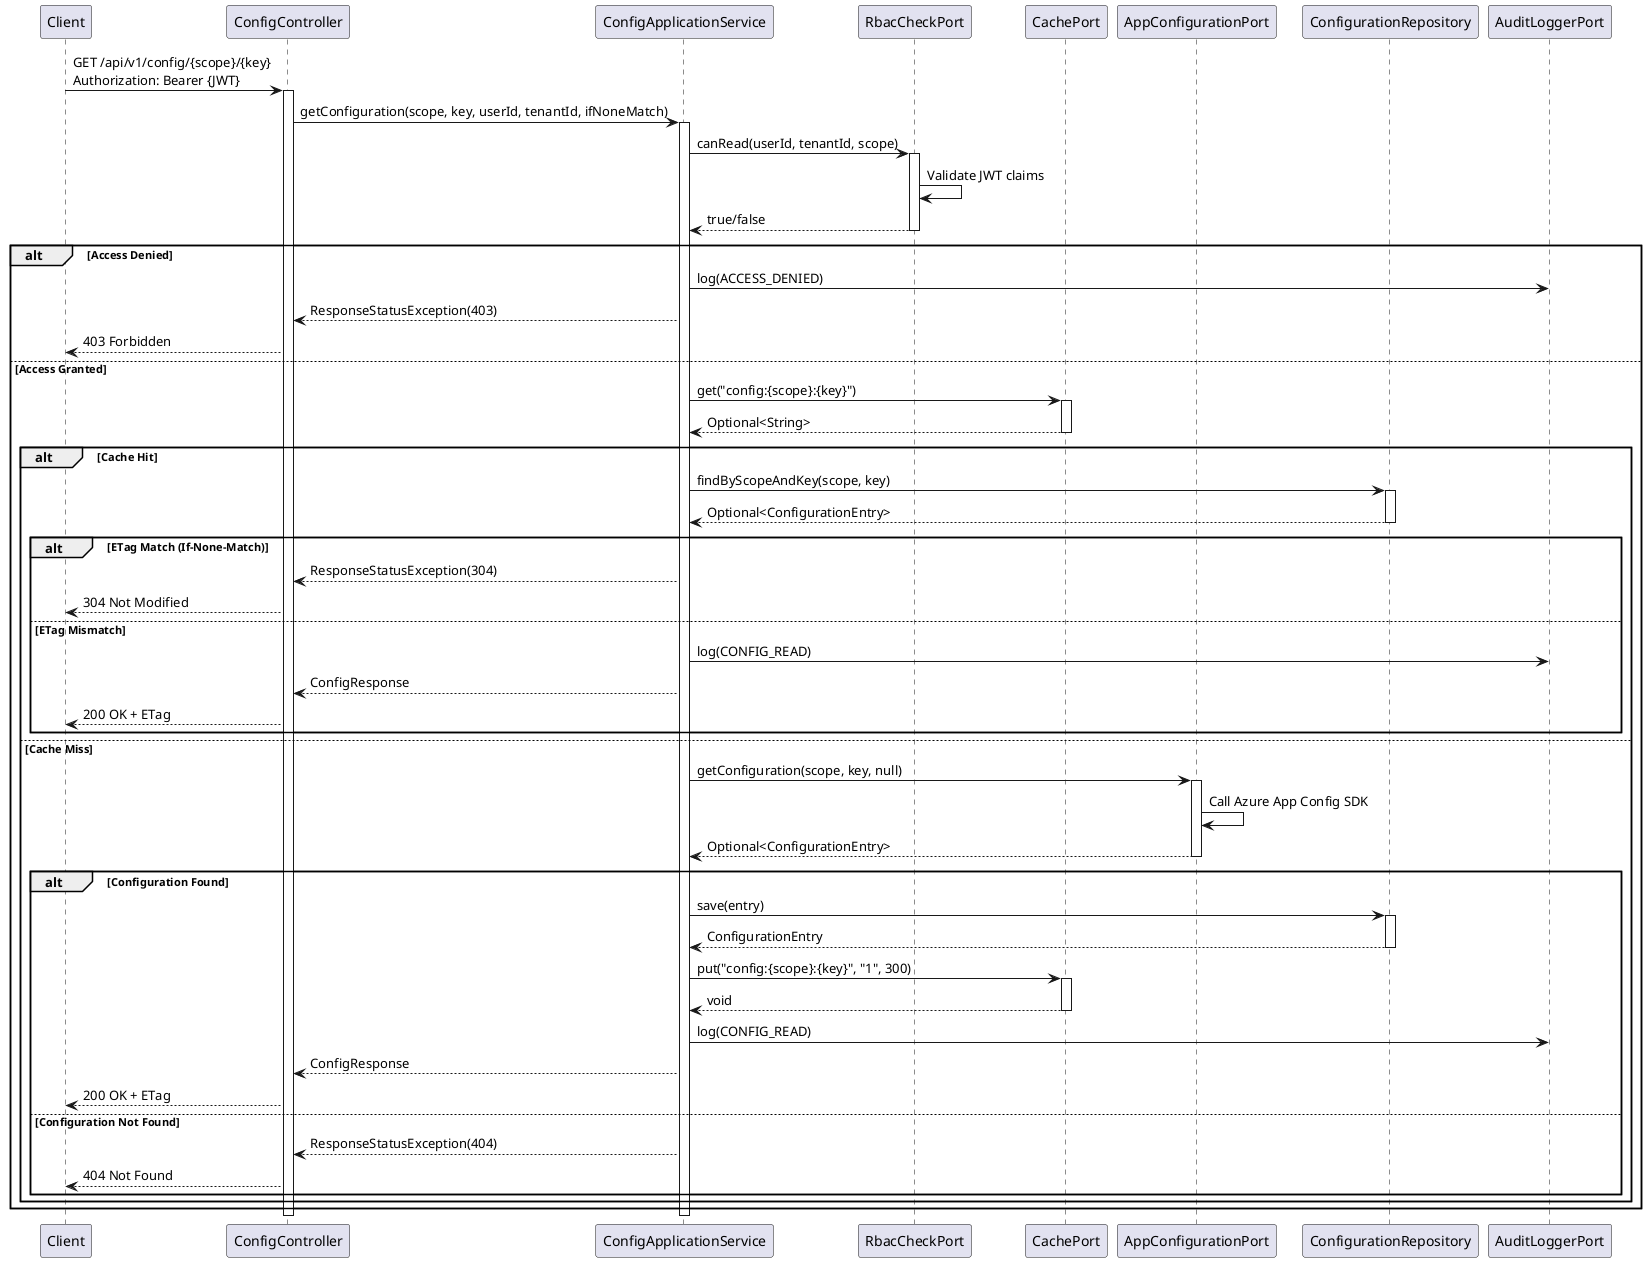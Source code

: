 @startuml Get Configuration Sequence
participant Client
participant ConfigController
participant ConfigApplicationService
participant RbacCheckPort
participant CachePort
participant AppConfigurationPort
participant ConfigurationRepository
participant AuditLoggerPort

Client -> ConfigController: GET /api/v1/config/{scope}/{key}\nAuthorization: Bearer {JWT}
activate ConfigController

ConfigController -> ConfigApplicationService: getConfiguration(scope, key, userId, tenantId, ifNoneMatch)
activate ConfigApplicationService

ConfigApplicationService -> RbacCheckPort: canRead(userId, tenantId, scope)
activate RbacCheckPort
RbacCheckPort -> RbacCheckPort: Validate JWT claims
RbacCheckPort --> ConfigApplicationService: true/false
deactivate RbacCheckPort

alt Access Denied
    ConfigApplicationService -> AuditLoggerPort: log(ACCESS_DENIED)
    ConfigApplicationService --> ConfigController: ResponseStatusException(403)
    ConfigController --> Client: 403 Forbidden
else Access Granted
    ConfigApplicationService -> CachePort: get("config:{scope}:{key}")
    activate CachePort
    CachePort --> ConfigApplicationService: Optional<String>
    deactivate CachePort
    
    alt Cache Hit
        ConfigApplicationService -> ConfigurationRepository: findByScopeAndKey(scope, key)
        activate ConfigurationRepository
        ConfigurationRepository --> ConfigApplicationService: Optional<ConfigurationEntry>
        deactivate ConfigurationRepository
        
        alt ETag Match (If-None-Match)
            ConfigApplicationService --> ConfigController: ResponseStatusException(304)
            ConfigController --> Client: 304 Not Modified
        else ETag Mismatch
            ConfigApplicationService -> AuditLoggerPort: log(CONFIG_READ)
            ConfigApplicationService --> ConfigController: ConfigResponse
            ConfigController --> Client: 200 OK + ETag
        end
    else Cache Miss
        ConfigApplicationService -> AppConfigurationPort: getConfiguration(scope, key, null)
        activate AppConfigurationPort
        AppConfigurationPort -> AppConfigurationPort: Call Azure App Config SDK
        AppConfigurationPort --> ConfigApplicationService: Optional<ConfigurationEntry>
        deactivate AppConfigurationPort
        
        alt Configuration Found
            ConfigApplicationService -> ConfigurationRepository: save(entry)
            activate ConfigurationRepository
            ConfigurationRepository --> ConfigApplicationService: ConfigurationEntry
            deactivate ConfigurationRepository
            
            ConfigApplicationService -> CachePort: put("config:{scope}:{key}", "1", 300)
            activate CachePort
            CachePort --> ConfigApplicationService: void
            deactivate CachePort
            
            ConfigApplicationService -> AuditLoggerPort: log(CONFIG_READ)
            ConfigApplicationService --> ConfigController: ConfigResponse
            ConfigController --> Client: 200 OK + ETag
        else Configuration Not Found
            ConfigApplicationService --> ConfigController: ResponseStatusException(404)
            ConfigController --> Client: 404 Not Found
        end
    end
end

deactivate ConfigApplicationService
deactivate ConfigController
@enduml

